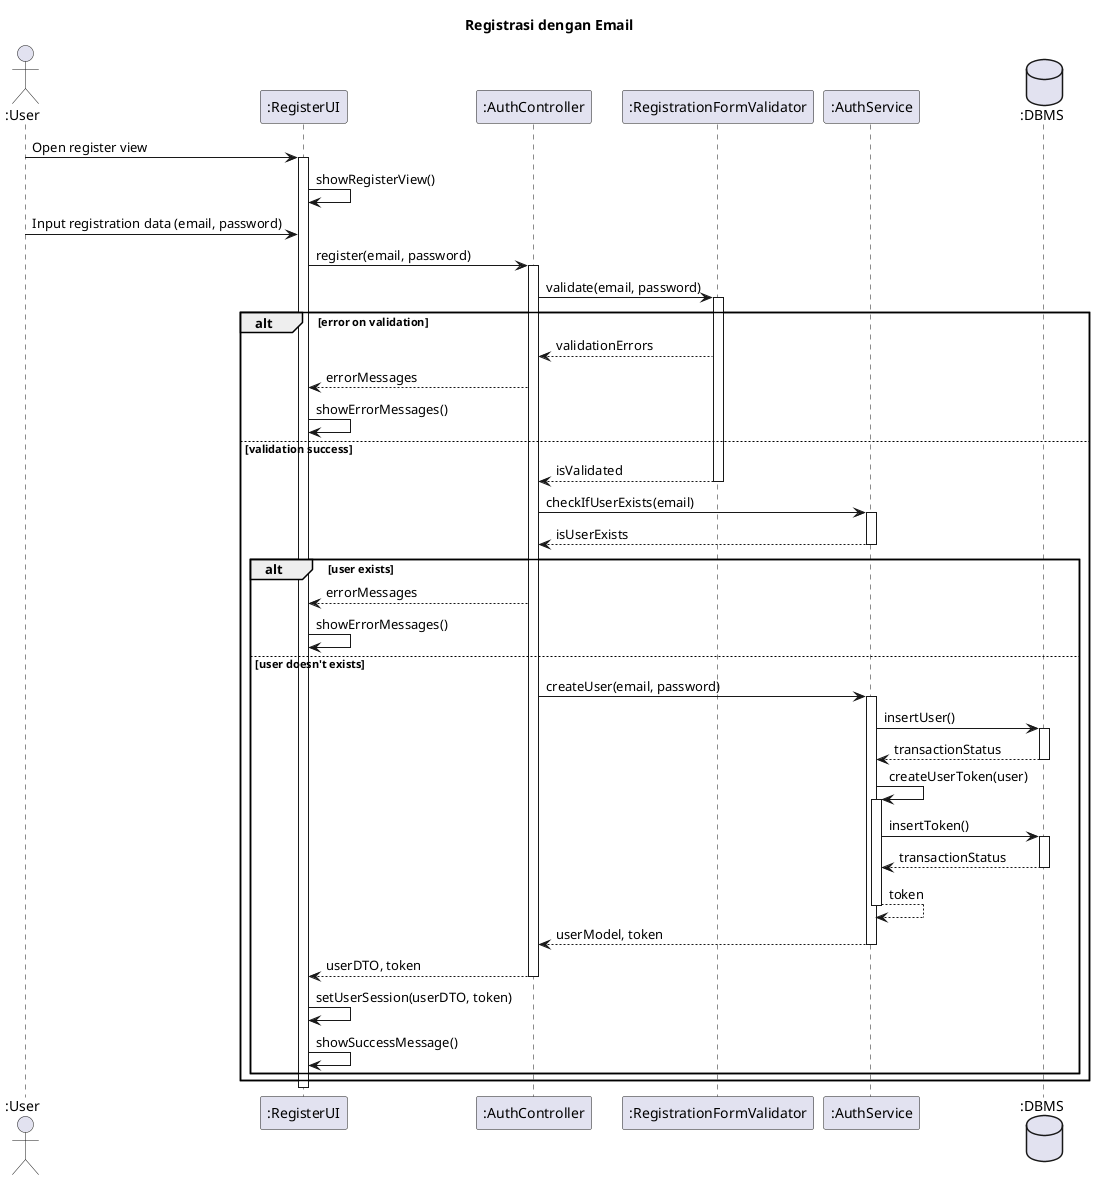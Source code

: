 @startuml UC-AUTH-001 - Registrasi dengan Email
skinparam wrapWidth 140

title Registrasi dengan Email

actor ":User" as user
participant ":RegisterUI" as view
participant ":AuthController" as controller
participant ":RegistrationFormValidator" as validator 
participant ":AuthService" as service
database ":DBMS" as db

user -> view: Open register view
activate view
view -> view: showRegisterView()

user -> view: Input registration data (email, password)

view -> controller: register(email, password)
activate controller

controller -> validator: validate(email, password)
activate validator

alt error on validation
  validator --> controller: validationErrors
  controller --> view: errorMessages
  view -> view: showErrorMessages()

else validation success
  validator --> controller: isValidated
  deactivate validator
  controller -> service: checkIfUserExists(email)
  activate service
  service --> controller: isUserExists
  deactivate service

  alt user exists
    controller --> view: errorMessages

    view -> view: showErrorMessages()

  else user doesn't exists
    controller -> service: createUser(email, password)
    activate service

    service -> db: insertUser()
    activate db

    db --> service: transactionStatus
    deactivate db

    service -> service: createUserToken(user)
    activate service

    service -> db: insertToken()
    activate db

    db --> service: transactionStatus
    deactivate db

    service --> service: token
    deactivate service

    service --> controller: userModel, token
    deactivate service

    controller --> view: userDTO, token
    deactivate controller

    view -> view: setUserSession(userDTO, token)

    view -> view: showSuccessMessage()
  end
end

deactivate view